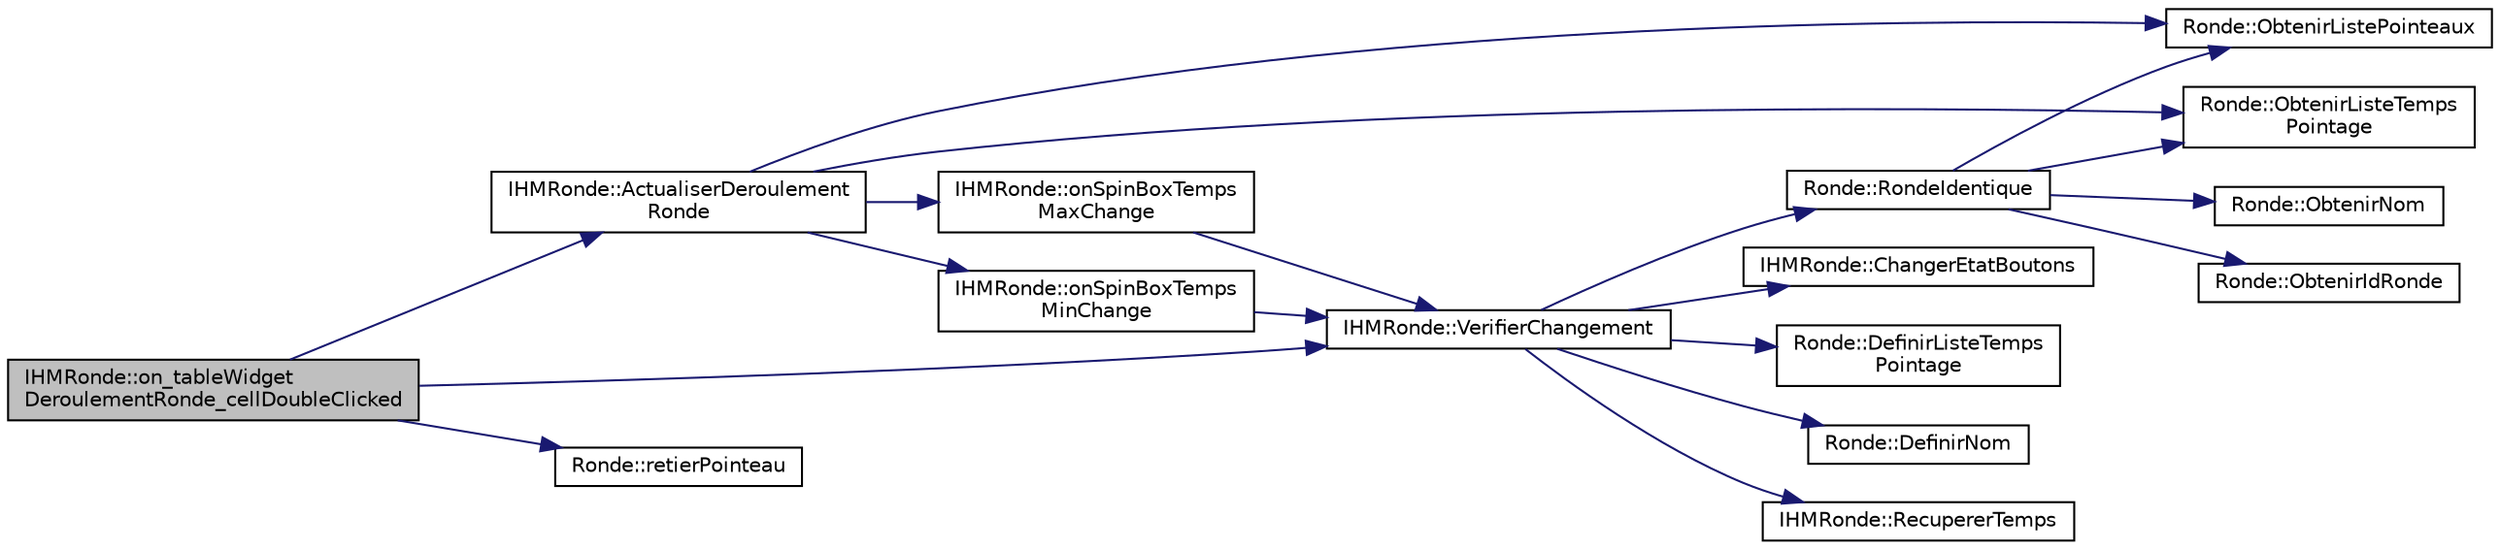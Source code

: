 digraph "IHMRonde::on_tableWidgetDeroulementRonde_cellDoubleClicked"
{
 // LATEX_PDF_SIZE
  edge [fontname="Helvetica",fontsize="10",labelfontname="Helvetica",labelfontsize="10"];
  node [fontname="Helvetica",fontsize="10",shape=record];
  rankdir="LR";
  Node1 [label="IHMRonde::on_tableWidget\lDeroulementRonde_cellDoubleClicked",height=0.2,width=0.4,color="black", fillcolor="grey75", style="filled", fontcolor="black",tooltip="IHMRonde::on_tableWidgetDeroulementRonde_cellDoubleClicked Lors d'un double clic sur un pointeau dans..."];
  Node1 -> Node2 [color="midnightblue",fontsize="10",style="solid",fontname="Helvetica"];
  Node2 [label="IHMRonde::ActualiserDeroulement\lRonde",height=0.2,width=0.4,color="black", fillcolor="white", style="filled",URL="$class_i_h_m_ronde.html#aa456c367fc52e689745f11003d1fd274",tooltip="IHMRonde::ActualiserDeroulementRonde Permet la creation des ligne du tableau déroulement de la ronde ..."];
  Node2 -> Node3 [color="midnightblue",fontsize="10",style="solid",fontname="Helvetica"];
  Node3 [label="Ronde::ObtenirListePointeaux",height=0.2,width=0.4,color="black", fillcolor="white", style="filled",URL="$class_ronde.html#a1e49a3028f0d60a9163583a160118f19",tooltip=" "];
  Node2 -> Node4 [color="midnightblue",fontsize="10",style="solid",fontname="Helvetica"];
  Node4 [label="Ronde::ObtenirListeTemps\lPointage",height=0.2,width=0.4,color="black", fillcolor="white", style="filled",URL="$class_ronde.html#ac625099a69c7abadefec375bd7121869",tooltip=" "];
  Node2 -> Node5 [color="midnightblue",fontsize="10",style="solid",fontname="Helvetica"];
  Node5 [label="IHMRonde::onSpinBoxTemps\lMaxChange",height=0.2,width=0.4,color="black", fillcolor="white", style="filled",URL="$class_i_h_m_ronde.html#ac4c757ddcb723e392b67626688cb74a1",tooltip="IHMRonde::onSpinBoxTempsMaxChange Lors d'un changement de valeur d'une des spinbox de temps max du ta..."];
  Node5 -> Node6 [color="midnightblue",fontsize="10",style="solid",fontname="Helvetica"];
  Node6 [label="IHMRonde::VerifierChangement",height=0.2,width=0.4,color="black", fillcolor="white", style="filled",URL="$class_i_h_m_ronde.html#ace12612c875acf91345b7e6469544d6c",tooltip="IHMRonde::VerifierChangement Vérifie si la ronde actuelle est identique a la ronde de la base de donn..."];
  Node6 -> Node7 [color="midnightblue",fontsize="10",style="solid",fontname="Helvetica"];
  Node7 [label="IHMRonde::ChangerEtatBoutons",height=0.2,width=0.4,color="black", fillcolor="white", style="filled",URL="$class_i_h_m_ronde.html#aa77f91ead67565768795095ce170d5de",tooltip="IHMRonde::ChangerEtatBoutons Permet de changer l'état des boutons sur l'ihm."];
  Node6 -> Node8 [color="midnightblue",fontsize="10",style="solid",fontname="Helvetica"];
  Node8 [label="Ronde::DefinirListeTemps\lPointage",height=0.2,width=0.4,color="black", fillcolor="white", style="filled",URL="$class_ronde.html#a8937af7d076d4344939fcb0ed19b8310",tooltip=" "];
  Node6 -> Node9 [color="midnightblue",fontsize="10",style="solid",fontname="Helvetica"];
  Node9 [label="Ronde::DefinirNom",height=0.2,width=0.4,color="black", fillcolor="white", style="filled",URL="$class_ronde.html#a7554acc946b987fc5419ef9f5543493f",tooltip=" "];
  Node6 -> Node10 [color="midnightblue",fontsize="10",style="solid",fontname="Helvetica"];
  Node10 [label="IHMRonde::RecupererTemps",height=0.2,width=0.4,color="black", fillcolor="white", style="filled",URL="$class_i_h_m_ronde.html#a31914f7ec075dfaefc10bd30008707e0",tooltip="IHMRonde::RecupererTemps Permet de recuperer les temps min et max des pointeau prèsent dans la liste ..."];
  Node6 -> Node11 [color="midnightblue",fontsize="10",style="solid",fontname="Helvetica"];
  Node11 [label="Ronde::RondeIdentique",height=0.2,width=0.4,color="black", fillcolor="white", style="filled",URL="$class_ronde.html#a0128f05ee680c9aaad0c253d1724ae51",tooltip="Ronde::RondeIdentique Permet de vérifier si la ronde passé en paramètre est identique à cette ronde."];
  Node11 -> Node12 [color="midnightblue",fontsize="10",style="solid",fontname="Helvetica"];
  Node12 [label="Ronde::ObtenirIdRonde",height=0.2,width=0.4,color="black", fillcolor="white", style="filled",URL="$class_ronde.html#a61f4a4424698eebfb4c872c33e890463",tooltip=" "];
  Node11 -> Node3 [color="midnightblue",fontsize="10",style="solid",fontname="Helvetica"];
  Node11 -> Node4 [color="midnightblue",fontsize="10",style="solid",fontname="Helvetica"];
  Node11 -> Node13 [color="midnightblue",fontsize="10",style="solid",fontname="Helvetica"];
  Node13 [label="Ronde::ObtenirNom",height=0.2,width=0.4,color="black", fillcolor="white", style="filled",URL="$class_ronde.html#add1831c12866ea50cf114695959de6eb",tooltip=" "];
  Node2 -> Node14 [color="midnightblue",fontsize="10",style="solid",fontname="Helvetica"];
  Node14 [label="IHMRonde::onSpinBoxTemps\lMinChange",height=0.2,width=0.4,color="black", fillcolor="white", style="filled",URL="$class_i_h_m_ronde.html#a6535256530aea2141dfe8e0e80a7d645",tooltip="IHMRonde::onSpinBoxTempsMinChange Lors d'un changement de valeur d'une des spinbox de temps min du ta..."];
  Node14 -> Node6 [color="midnightblue",fontsize="10",style="solid",fontname="Helvetica"];
  Node1 -> Node15 [color="midnightblue",fontsize="10",style="solid",fontname="Helvetica"];
  Node15 [label="Ronde::retierPointeau",height=0.2,width=0.4,color="black", fillcolor="white", style="filled",URL="$class_ronde.html#ac425ea4ba1b8c6e100e1fd2df49d3905",tooltip="Ronde::retierPointeau Permet de retirer le pointeau à l'emplacement indiqué en paramètre ainsi que so..."];
  Node1 -> Node6 [color="midnightblue",fontsize="10",style="solid",fontname="Helvetica"];
}
